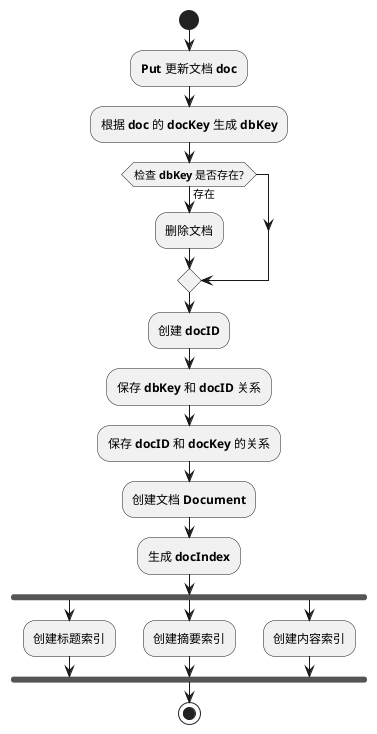 @startuml
start
:**Put** 更新文档 **doc**;
:根据 **doc** 的 **docKey** 生成 **dbKey**;
if (检查 **dbKey** 是否存在?) then (存在)
  :删除文档;
endif
:创建 **docID**;
:保存 **dbKey** 和 **docID** 关系;
:保存 **docID** 和 **docKey** 的关系;
:创建文档 **Document**;
:生成 **docIndex**;
fork
  :创建标题索引;
fork again
  :创建摘要索引;
fork again
  :创建内容索引;
end fork
stop
@enduml
